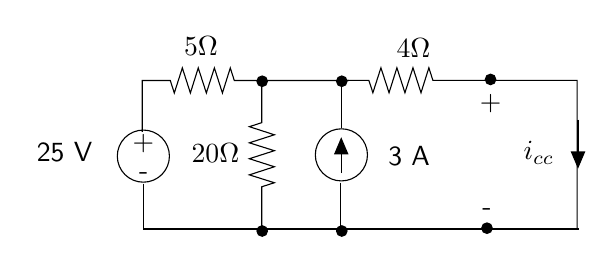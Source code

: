 \begin{tikzpicture}[y=-1cm]
\sf
\draw[black] (2.991,2.556) -- (2.991,3.093) -- (2.833,3.144) -- (3.151,3.247) -- (2.833,3.349) -- (3.151,3.449) -- (2.833,3.551) -- (3.151,3.653) -- (2.833,3.756) -- (3.151,3.856) -- (2.991,3.907) -- (2.991,4.467);
\draw[black] (1.473,3.211) -- (1.473,2.558) -- (1.829,2.558) -- (1.88,2.716) -- (1.982,2.398) -- (2.084,2.716) -- (2.184,2.398) -- (2.287,2.716) -- (2.389,2.398) -- (2.491,2.716) -- (2.591,2.398) -- (2.642,2.558) -- (4.096,2.558);
\draw[black] (4.044,2.556) -- (4.351,2.556) -- (4.402,2.713) -- (4.504,2.396) -- (4.607,2.713) -- (4.707,2.396) -- (4.809,2.713) -- (4.911,2.396) -- (5.013,2.713) -- (5.113,2.396) -- (5.164,2.556) -- (6.996,2.556) -- (6.996,4.433);
\draw[black] (1.487,3.518) circle (0.331cm);
\path (1.487,3.447) node[text=black,anchor=base] {+};
\path (1.491,3.809) node[text=black,anchor=base] {-};
\draw[arrows=-triangle 45,black] (4,3.733) -- (4,3.278);
\filldraw[black] (5.896,2.544) circle (0.067cm);
\path (5.896,2.944) node[text=black,anchor=base] {+};
\filldraw[black] (5.851,4.433) circle (0.067cm);
\path (5.851,4.269) node[text=black,anchor=base] {-};
\filldraw[black] (4.007,2.567) circle (0.067cm);
\filldraw[black] (4.007,4.469) circle (0.067cm);
\filldraw[black] (2.996,4.469) circle (0.067cm);
\filldraw[black] (2.996,2.567) circle (0.067cm);
\draw[black] (4.007,3.167) -- (4.007,2.556);
\draw[black] (3.996,3.856) -- (3.996,4.456);
\draw[black] (1.484,3.867) -- (1.484,4.444) -- (7.018,4.444);
\draw[arrows=-triangle 45,black] (7.007,3.056) -- (7.007,3.678);
\path (2.218,2.244) node[text=black,anchor=base] {$5  \Omega$};
\path (2.829,3.6) node[text=black,anchor=base east] {$20  \Omega$};
\path (0.962,3.589) node[text=black,anchor=base east] {25 V};
\path (4.918,2.267) node[text=black,anchor=base] {$4  \Omega$};
\path (4.473,3.633) node[text=black,anchor=base west] {3 A};
\path (6.829,3.567) node[text=black,anchor=base east] {$i_{cc}$};
\draw[black] (4.002,3.502) circle (0.331cm);

\end{tikzpicture}%

%% Configure (x)emacs for this file ...
%% Local Variables:
%% mode: latex
%% End: